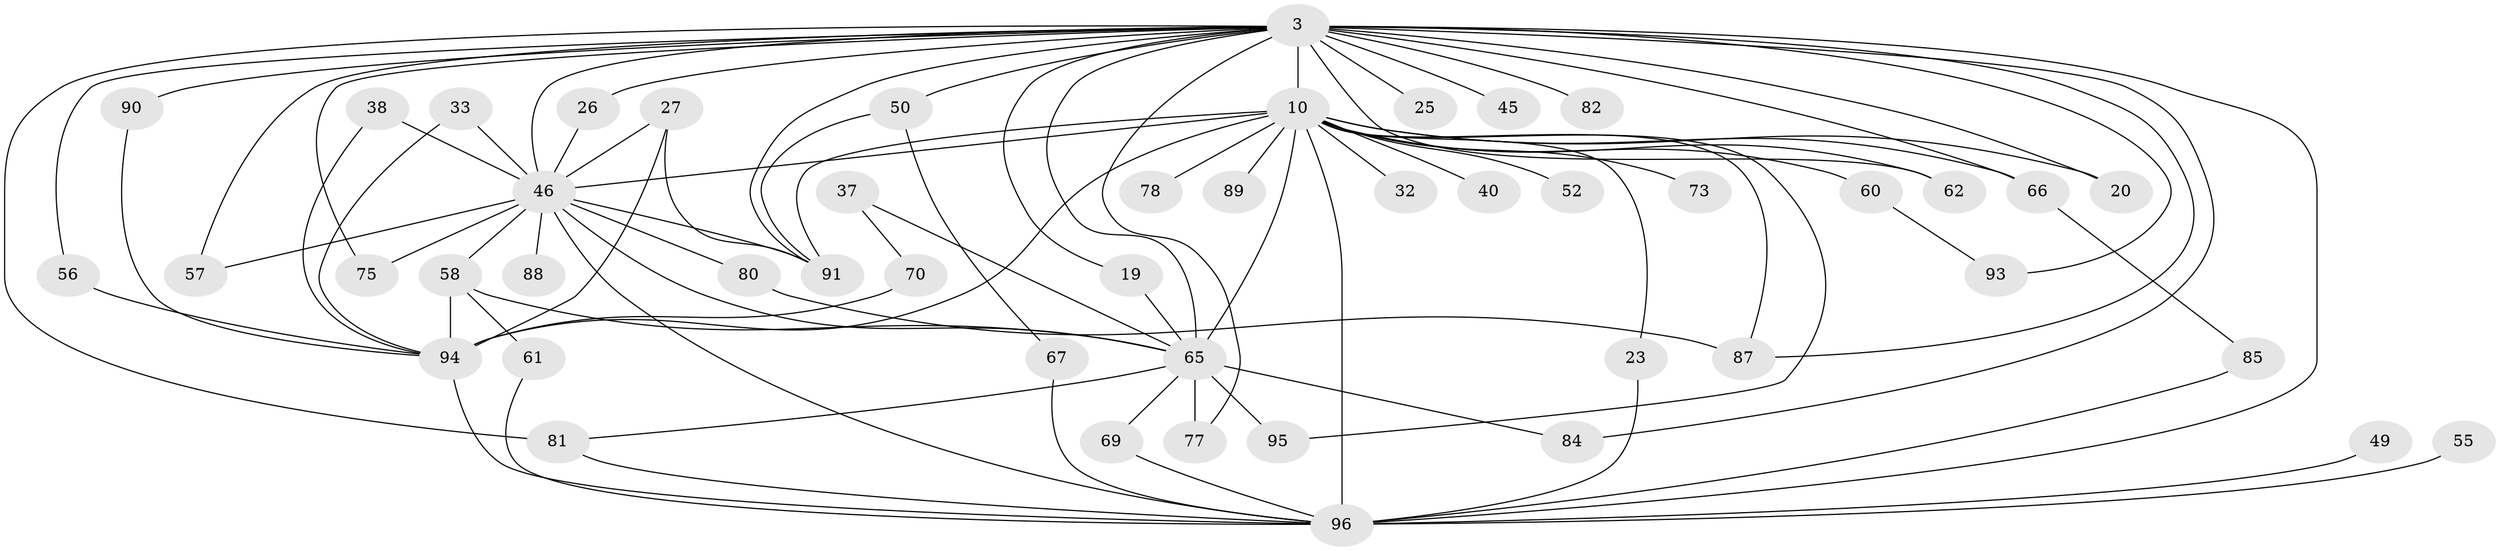 // original degree distribution, {26: 0.010416666666666666, 18: 0.041666666666666664, 28: 0.010416666666666666, 13: 0.010416666666666666, 15: 0.010416666666666666, 17: 0.010416666666666666, 19: 0.010416666666666666, 7: 0.020833333333333332, 8: 0.020833333333333332, 12: 0.010416666666666666, 4: 0.0625, 3: 0.19791666666666666, 2: 0.5520833333333334, 5: 0.03125}
// Generated by graph-tools (version 1.1) at 2025/43/03/09/25 04:43:39]
// undirected, 48 vertices, 85 edges
graph export_dot {
graph [start="1"]
  node [color=gray90,style=filled];
  3 [super="+1"];
  10 [super="+9+8"];
  19;
  20;
  23;
  25;
  26;
  27;
  32;
  33;
  37;
  38;
  40 [super="+21"];
  45;
  46 [super="+29"];
  49;
  50 [super="+39"];
  52;
  55 [super="+24"];
  56;
  57;
  58 [super="+42"];
  60;
  61;
  62;
  65 [super="+6"];
  66 [super="+53"];
  67;
  69;
  70;
  73;
  75;
  77;
  78;
  80;
  81 [super="+68+74"];
  82;
  84 [super="+15"];
  85;
  87 [super="+51"];
  88;
  89;
  90;
  91 [super="+79+72"];
  93;
  94 [super="+83+22"];
  95;
  96 [super="+86+54+92"];
  3 -- 10 [weight=8];
  3 -- 20;
  3 -- 25 [weight=2];
  3 -- 45 [weight=2];
  3 -- 57;
  3 -- 66 [weight=2];
  3 -- 84 [weight=2];
  3 -- 87 [weight=2];
  3 -- 90;
  3 -- 93;
  3 -- 75;
  3 -- 77;
  3 -- 19;
  3 -- 82;
  3 -- 26;
  3 -- 50 [weight=3];
  3 -- 56;
  3 -- 62;
  3 -- 81;
  3 -- 96 [weight=6];
  3 -- 46 [weight=4];
  3 -- 65 [weight=4];
  3 -- 91 [weight=3];
  10 -- 62;
  10 -- 65 [weight=9];
  10 -- 73 [weight=2];
  10 -- 78 [weight=2];
  10 -- 89 [weight=2];
  10 -- 95;
  10 -- 23;
  10 -- 60 [weight=2];
  10 -- 66;
  10 -- 87;
  10 -- 20;
  10 -- 32 [weight=2];
  10 -- 40 [weight=3];
  10 -- 46 [weight=10];
  10 -- 52 [weight=2];
  10 -- 96 [weight=7];
  10 -- 94 [weight=4];
  10 -- 91 [weight=2];
  19 -- 65;
  23 -- 96;
  26 -- 46;
  27 -- 46 [weight=2];
  27 -- 94;
  27 -- 91;
  33 -- 46;
  33 -- 94;
  37 -- 70;
  37 -- 65 [weight=2];
  38 -- 46;
  38 -- 94;
  46 -- 75;
  46 -- 80;
  46 -- 88 [weight=2];
  46 -- 96 [weight=3];
  46 -- 57;
  46 -- 58;
  46 -- 65 [weight=4];
  46 -- 91;
  49 -- 96 [weight=2];
  50 -- 67;
  50 -- 91;
  55 -- 96 [weight=2];
  56 -- 94;
  58 -- 61;
  58 -- 94 [weight=2];
  58 -- 65;
  60 -- 93;
  61 -- 96;
  65 -- 69;
  65 -- 77;
  65 -- 81;
  65 -- 84;
  65 -- 95;
  66 -- 85;
  67 -- 96;
  69 -- 96;
  70 -- 94;
  80 -- 87;
  81 -- 96 [weight=3];
  85 -- 96;
  90 -- 94;
  94 -- 96 [weight=4];
}
